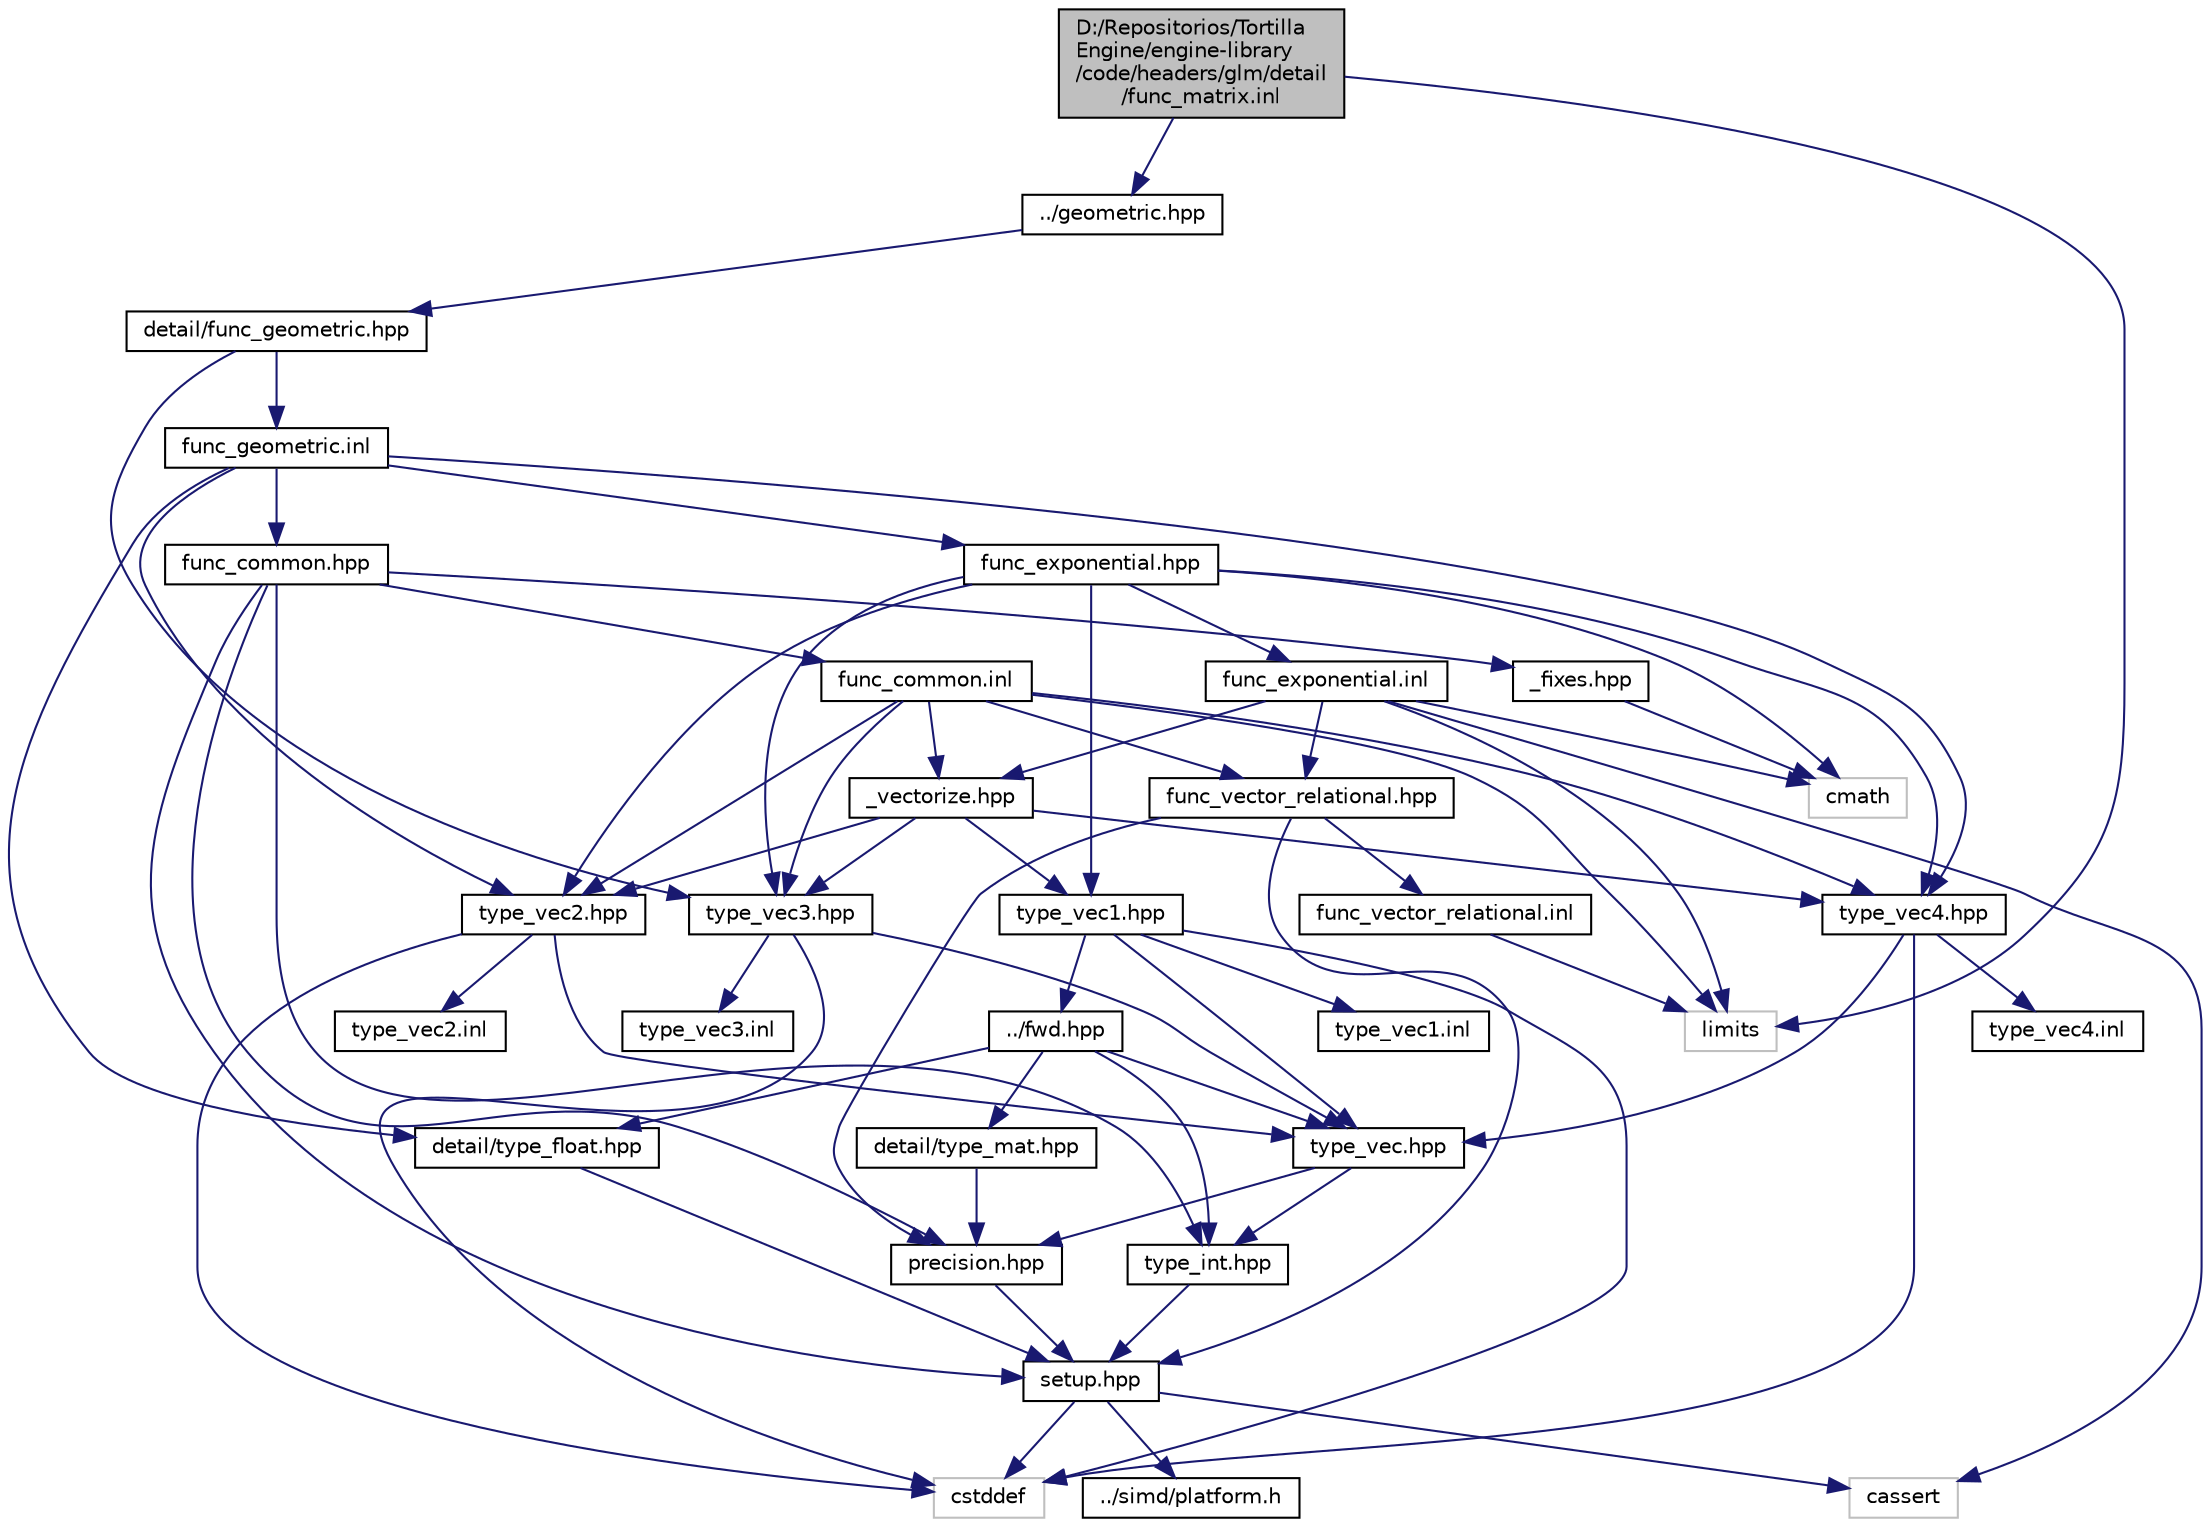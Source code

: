 digraph "D:/Repositorios/TortillaEngine/engine-library/code/headers/glm/detail/func_matrix.inl"
{
 // LATEX_PDF_SIZE
  edge [fontname="Helvetica",fontsize="10",labelfontname="Helvetica",labelfontsize="10"];
  node [fontname="Helvetica",fontsize="10",shape=record];
  Node1 [label="D:/Repositorios/Tortilla\lEngine/engine-library\l/code/headers/glm/detail\l/func_matrix.inl",height=0.2,width=0.4,color="black", fillcolor="grey75", style="filled", fontcolor="black",tooltip=" "];
  Node1 -> Node2 [color="midnightblue",fontsize="10",style="solid",fontname="Helvetica"];
  Node2 [label="../geometric.hpp",height=0.2,width=0.4,color="black", fillcolor="white", style="filled",URL="$geometric_8hpp.html",tooltip=" "];
  Node2 -> Node3 [color="midnightblue",fontsize="10",style="solid",fontname="Helvetica"];
  Node3 [label="detail/func_geometric.hpp",height=0.2,width=0.4,color="black", fillcolor="white", style="filled",URL="$func__geometric_8hpp.html",tooltip=" "];
  Node3 -> Node4 [color="midnightblue",fontsize="10",style="solid",fontname="Helvetica"];
  Node4 [label="type_vec3.hpp",height=0.2,width=0.4,color="black", fillcolor="white", style="filled",URL="$type__vec3_8hpp.html",tooltip=" "];
  Node4 -> Node5 [color="midnightblue",fontsize="10",style="solid",fontname="Helvetica"];
  Node5 [label="type_vec.hpp",height=0.2,width=0.4,color="black", fillcolor="white", style="filled",URL="$type__vec_8hpp.html",tooltip=" "];
  Node5 -> Node6 [color="midnightblue",fontsize="10",style="solid",fontname="Helvetica"];
  Node6 [label="precision.hpp",height=0.2,width=0.4,color="black", fillcolor="white", style="filled",URL="$precision_8hpp.html",tooltip=" "];
  Node6 -> Node7 [color="midnightblue",fontsize="10",style="solid",fontname="Helvetica"];
  Node7 [label="setup.hpp",height=0.2,width=0.4,color="black", fillcolor="white", style="filled",URL="$setup_8hpp.html",tooltip=" "];
  Node7 -> Node8 [color="midnightblue",fontsize="10",style="solid",fontname="Helvetica"];
  Node8 [label="cassert",height=0.2,width=0.4,color="grey75", fillcolor="white", style="filled",tooltip=" "];
  Node7 -> Node9 [color="midnightblue",fontsize="10",style="solid",fontname="Helvetica"];
  Node9 [label="cstddef",height=0.2,width=0.4,color="grey75", fillcolor="white", style="filled",tooltip=" "];
  Node7 -> Node10 [color="midnightblue",fontsize="10",style="solid",fontname="Helvetica"];
  Node10 [label="../simd/platform.h",height=0.2,width=0.4,color="black", fillcolor="white", style="filled",URL="$platform_8h.html",tooltip=" "];
  Node5 -> Node11 [color="midnightblue",fontsize="10",style="solid",fontname="Helvetica"];
  Node11 [label="type_int.hpp",height=0.2,width=0.4,color="black", fillcolor="white", style="filled",URL="$type__int_8hpp.html",tooltip=" "];
  Node11 -> Node7 [color="midnightblue",fontsize="10",style="solid",fontname="Helvetica"];
  Node4 -> Node9 [color="midnightblue",fontsize="10",style="solid",fontname="Helvetica"];
  Node4 -> Node12 [color="midnightblue",fontsize="10",style="solid",fontname="Helvetica"];
  Node12 [label="type_vec3.inl",height=0.2,width=0.4,color="black", fillcolor="white", style="filled",URL="$type__vec3_8inl.html",tooltip=" "];
  Node3 -> Node13 [color="midnightblue",fontsize="10",style="solid",fontname="Helvetica"];
  Node13 [label="func_geometric.inl",height=0.2,width=0.4,color="black", fillcolor="white", style="filled",URL="$func__geometric_8inl.html",tooltip=" "];
  Node13 -> Node14 [color="midnightblue",fontsize="10",style="solid",fontname="Helvetica"];
  Node14 [label="func_exponential.hpp",height=0.2,width=0.4,color="black", fillcolor="white", style="filled",URL="$func__exponential_8hpp.html",tooltip=" "];
  Node14 -> Node15 [color="midnightblue",fontsize="10",style="solid",fontname="Helvetica"];
  Node15 [label="type_vec1.hpp",height=0.2,width=0.4,color="black", fillcolor="white", style="filled",URL="$type__vec1_8hpp.html",tooltip=" "];
  Node15 -> Node16 [color="midnightblue",fontsize="10",style="solid",fontname="Helvetica"];
  Node16 [label="../fwd.hpp",height=0.2,width=0.4,color="black", fillcolor="white", style="filled",URL="$fwd_8hpp.html",tooltip=" "];
  Node16 -> Node11 [color="midnightblue",fontsize="10",style="solid",fontname="Helvetica"];
  Node16 -> Node17 [color="midnightblue",fontsize="10",style="solid",fontname="Helvetica"];
  Node17 [label="detail/type_float.hpp",height=0.2,width=0.4,color="black", fillcolor="white", style="filled",URL="$type__float_8hpp.html",tooltip=" "];
  Node17 -> Node7 [color="midnightblue",fontsize="10",style="solid",fontname="Helvetica"];
  Node16 -> Node5 [color="midnightblue",fontsize="10",style="solid",fontname="Helvetica"];
  Node16 -> Node18 [color="midnightblue",fontsize="10",style="solid",fontname="Helvetica"];
  Node18 [label="detail/type_mat.hpp",height=0.2,width=0.4,color="black", fillcolor="white", style="filled",URL="$type__mat_8hpp.html",tooltip=" "];
  Node18 -> Node6 [color="midnightblue",fontsize="10",style="solid",fontname="Helvetica"];
  Node15 -> Node5 [color="midnightblue",fontsize="10",style="solid",fontname="Helvetica"];
  Node15 -> Node9 [color="midnightblue",fontsize="10",style="solid",fontname="Helvetica"];
  Node15 -> Node19 [color="midnightblue",fontsize="10",style="solid",fontname="Helvetica"];
  Node19 [label="type_vec1.inl",height=0.2,width=0.4,color="black", fillcolor="white", style="filled",URL="$type__vec1_8inl.html",tooltip=" "];
  Node14 -> Node20 [color="midnightblue",fontsize="10",style="solid",fontname="Helvetica"];
  Node20 [label="type_vec2.hpp",height=0.2,width=0.4,color="black", fillcolor="white", style="filled",URL="$type__vec2_8hpp.html",tooltip=" "];
  Node20 -> Node5 [color="midnightblue",fontsize="10",style="solid",fontname="Helvetica"];
  Node20 -> Node9 [color="midnightblue",fontsize="10",style="solid",fontname="Helvetica"];
  Node20 -> Node21 [color="midnightblue",fontsize="10",style="solid",fontname="Helvetica"];
  Node21 [label="type_vec2.inl",height=0.2,width=0.4,color="black", fillcolor="white", style="filled",URL="$type__vec2_8inl.html",tooltip=" "];
  Node14 -> Node4 [color="midnightblue",fontsize="10",style="solid",fontname="Helvetica"];
  Node14 -> Node22 [color="midnightblue",fontsize="10",style="solid",fontname="Helvetica"];
  Node22 [label="type_vec4.hpp",height=0.2,width=0.4,color="black", fillcolor="white", style="filled",URL="$type__vec4_8hpp.html",tooltip=" "];
  Node22 -> Node5 [color="midnightblue",fontsize="10",style="solid",fontname="Helvetica"];
  Node22 -> Node9 [color="midnightblue",fontsize="10",style="solid",fontname="Helvetica"];
  Node22 -> Node23 [color="midnightblue",fontsize="10",style="solid",fontname="Helvetica"];
  Node23 [label="type_vec4.inl",height=0.2,width=0.4,color="black", fillcolor="white", style="filled",URL="$type__vec4_8inl.html",tooltip=" "];
  Node14 -> Node24 [color="midnightblue",fontsize="10",style="solid",fontname="Helvetica"];
  Node24 [label="cmath",height=0.2,width=0.4,color="grey75", fillcolor="white", style="filled",tooltip=" "];
  Node14 -> Node25 [color="midnightblue",fontsize="10",style="solid",fontname="Helvetica"];
  Node25 [label="func_exponential.inl",height=0.2,width=0.4,color="black", fillcolor="white", style="filled",URL="$func__exponential_8inl.html",tooltip=" "];
  Node25 -> Node26 [color="midnightblue",fontsize="10",style="solid",fontname="Helvetica"];
  Node26 [label="func_vector_relational.hpp",height=0.2,width=0.4,color="black", fillcolor="white", style="filled",URL="$func__vector__relational_8hpp.html",tooltip=" "];
  Node26 -> Node6 [color="midnightblue",fontsize="10",style="solid",fontname="Helvetica"];
  Node26 -> Node7 [color="midnightblue",fontsize="10",style="solid",fontname="Helvetica"];
  Node26 -> Node27 [color="midnightblue",fontsize="10",style="solid",fontname="Helvetica"];
  Node27 [label="func_vector_relational.inl",height=0.2,width=0.4,color="black", fillcolor="white", style="filled",URL="$func__vector__relational_8inl.html",tooltip=" "];
  Node27 -> Node28 [color="midnightblue",fontsize="10",style="solid",fontname="Helvetica"];
  Node28 [label="limits",height=0.2,width=0.4,color="grey75", fillcolor="white", style="filled",tooltip=" "];
  Node25 -> Node29 [color="midnightblue",fontsize="10",style="solid",fontname="Helvetica"];
  Node29 [label="_vectorize.hpp",height=0.2,width=0.4,color="black", fillcolor="white", style="filled",URL="$__vectorize_8hpp.html",tooltip=" "];
  Node29 -> Node15 [color="midnightblue",fontsize="10",style="solid",fontname="Helvetica"];
  Node29 -> Node20 [color="midnightblue",fontsize="10",style="solid",fontname="Helvetica"];
  Node29 -> Node4 [color="midnightblue",fontsize="10",style="solid",fontname="Helvetica"];
  Node29 -> Node22 [color="midnightblue",fontsize="10",style="solid",fontname="Helvetica"];
  Node25 -> Node28 [color="midnightblue",fontsize="10",style="solid",fontname="Helvetica"];
  Node25 -> Node24 [color="midnightblue",fontsize="10",style="solid",fontname="Helvetica"];
  Node25 -> Node8 [color="midnightblue",fontsize="10",style="solid",fontname="Helvetica"];
  Node13 -> Node30 [color="midnightblue",fontsize="10",style="solid",fontname="Helvetica"];
  Node30 [label="func_common.hpp",height=0.2,width=0.4,color="black", fillcolor="white", style="filled",URL="$func__common_8hpp.html",tooltip=" "];
  Node30 -> Node7 [color="midnightblue",fontsize="10",style="solid",fontname="Helvetica"];
  Node30 -> Node6 [color="midnightblue",fontsize="10",style="solid",fontname="Helvetica"];
  Node30 -> Node11 [color="midnightblue",fontsize="10",style="solid",fontname="Helvetica"];
  Node30 -> Node31 [color="midnightblue",fontsize="10",style="solid",fontname="Helvetica"];
  Node31 [label="_fixes.hpp",height=0.2,width=0.4,color="black", fillcolor="white", style="filled",URL="$__fixes_8hpp.html",tooltip=" "];
  Node31 -> Node24 [color="midnightblue",fontsize="10",style="solid",fontname="Helvetica"];
  Node30 -> Node32 [color="midnightblue",fontsize="10",style="solid",fontname="Helvetica"];
  Node32 [label="func_common.inl",height=0.2,width=0.4,color="black", fillcolor="white", style="filled",URL="$func__common_8inl.html",tooltip=" "];
  Node32 -> Node26 [color="midnightblue",fontsize="10",style="solid",fontname="Helvetica"];
  Node32 -> Node20 [color="midnightblue",fontsize="10",style="solid",fontname="Helvetica"];
  Node32 -> Node4 [color="midnightblue",fontsize="10",style="solid",fontname="Helvetica"];
  Node32 -> Node22 [color="midnightblue",fontsize="10",style="solid",fontname="Helvetica"];
  Node32 -> Node29 [color="midnightblue",fontsize="10",style="solid",fontname="Helvetica"];
  Node32 -> Node28 [color="midnightblue",fontsize="10",style="solid",fontname="Helvetica"];
  Node13 -> Node20 [color="midnightblue",fontsize="10",style="solid",fontname="Helvetica"];
  Node13 -> Node22 [color="midnightblue",fontsize="10",style="solid",fontname="Helvetica"];
  Node13 -> Node17 [color="midnightblue",fontsize="10",style="solid",fontname="Helvetica"];
  Node1 -> Node28 [color="midnightblue",fontsize="10",style="solid",fontname="Helvetica"];
}
